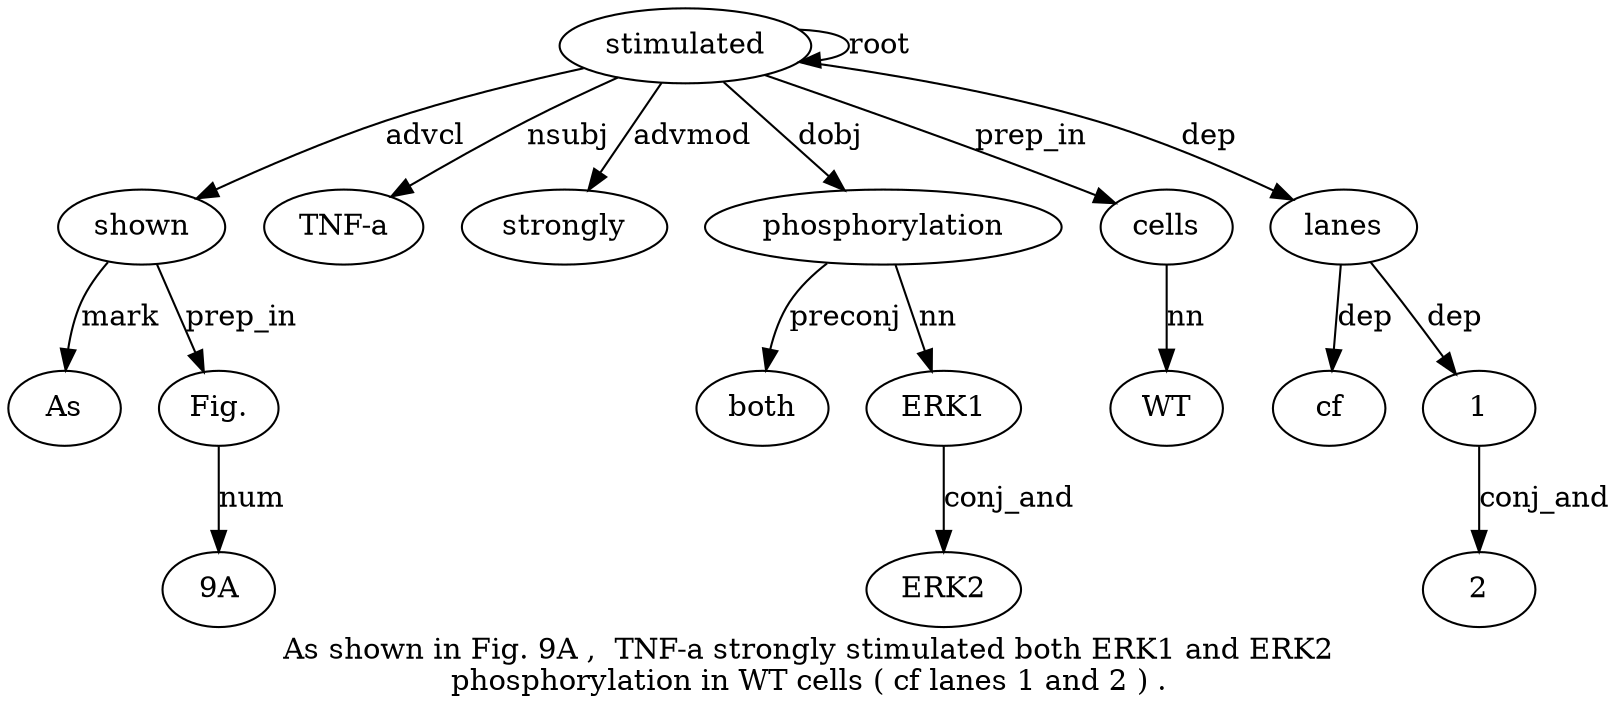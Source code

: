 digraph "As shown in Fig. 9A ,  TNF-a strongly stimulated both ERK1 and ERK2 phosphorylation in WT cells ( cf lanes 1 and 2 ) ." {
label="As shown in Fig. 9A ,  TNF-a strongly stimulated both ERK1 and ERK2
phosphorylation in WT cells ( cf lanes 1 and 2 ) .";
shown2 [style=filled, fillcolor=white, label=shown];
As1 [style=filled, fillcolor=white, label=As];
shown2 -> As1  [label=mark];
stimulated9 [style=filled, fillcolor=white, label=stimulated];
stimulated9 -> shown2  [label=advcl];
"Fig.4" [style=filled, fillcolor=white, label="Fig."];
shown2 -> "Fig.4"  [label=prep_in];
"9A5" [style=filled, fillcolor=white, label="9A"];
"Fig.4" -> "9A5"  [label=num];
"TNF-a7" [style=filled, fillcolor=white, label="TNF-a"];
stimulated9 -> "TNF-a7"  [label=nsubj];
strongly8 [style=filled, fillcolor=white, label=strongly];
stimulated9 -> strongly8  [label=advmod];
stimulated9 -> stimulated9  [label=root];
phosphorylation14 [style=filled, fillcolor=white, label=phosphorylation];
both10 [style=filled, fillcolor=white, label=both];
phosphorylation14 -> both10  [label=preconj];
ERK1 [style=filled, fillcolor=white, label=ERK1];
phosphorylation14 -> ERK1  [label=nn];
ERK213 [style=filled, fillcolor=white, label=ERK2];
ERK1 -> ERK213  [label=conj_and];
stimulated9 -> phosphorylation14  [label=dobj];
cells17 [style=filled, fillcolor=white, label=cells];
WT16 [style=filled, fillcolor=white, label=WT];
cells17 -> WT16  [label=nn];
stimulated9 -> cells17  [label=prep_in];
lanes20 [style=filled, fillcolor=white, label=lanes];
cf19 [style=filled, fillcolor=white, label=cf];
lanes20 -> cf19  [label=dep];
stimulated9 -> lanes20  [label=dep];
12 [style=filled, fillcolor=white, label=1];
lanes20 -> 12  [label=dep];
223 [style=filled, fillcolor=white, label=2];
12 -> 223  [label=conj_and];
}
